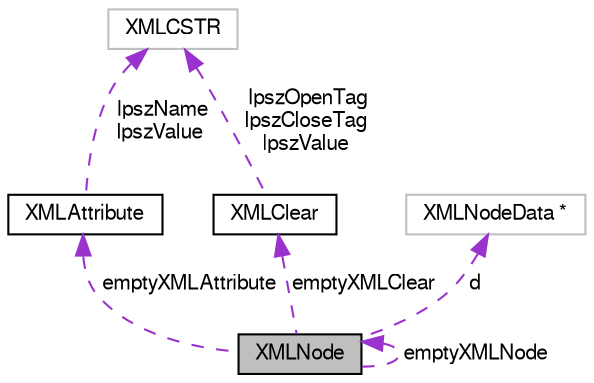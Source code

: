 digraph "XMLNode"
{
  bgcolor="transparent";
  edge [fontname="FreeSans",fontsize="10",labelfontname="FreeSans",labelfontsize="10"];
  node [fontname="FreeSans",fontsize="10",shape=record];
  Node1 [label="XMLNode",height=0.2,width=0.4,color="black", fillcolor="grey75", style="filled", fontcolor="black"];
  Node1 -> Node1 [dir="back",color="darkorchid3",fontsize="10",style="dashed",label=" emptyXMLNode" ,fontname="FreeSans"];
  Node2 -> Node1 [dir="back",color="darkorchid3",fontsize="10",style="dashed",label=" emptyXMLAttribute" ,fontname="FreeSans"];
  Node2 [label="XMLAttribute",height=0.2,width=0.4,color="black",URL="$structXMLAttribute.html",tooltip="Structure for XML attribute. "];
  Node3 -> Node2 [dir="back",color="darkorchid3",fontsize="10",style="dashed",label=" lpszName\nlpszValue" ,fontname="FreeSans"];
  Node3 [label="XMLCSTR",height=0.2,width=0.4,color="grey75"];
  Node4 -> Node1 [dir="back",color="darkorchid3",fontsize="10",style="dashed",label=" emptyXMLClear" ,fontname="FreeSans"];
  Node4 [label="XMLClear",height=0.2,width=0.4,color="black",URL="$structXMLClear.html",tooltip="Structure for XML clear (unformatted) node (usually comments) "];
  Node3 -> Node4 [dir="back",color="darkorchid3",fontsize="10",style="dashed",label=" lpszOpenTag\nlpszCloseTag\nlpszValue" ,fontname="FreeSans"];
  Node5 -> Node1 [dir="back",color="darkorchid3",fontsize="10",style="dashed",label=" d" ,fontname="FreeSans"];
  Node5 [label="XMLNodeData *",height=0.2,width=0.4,color="grey75"];
}
